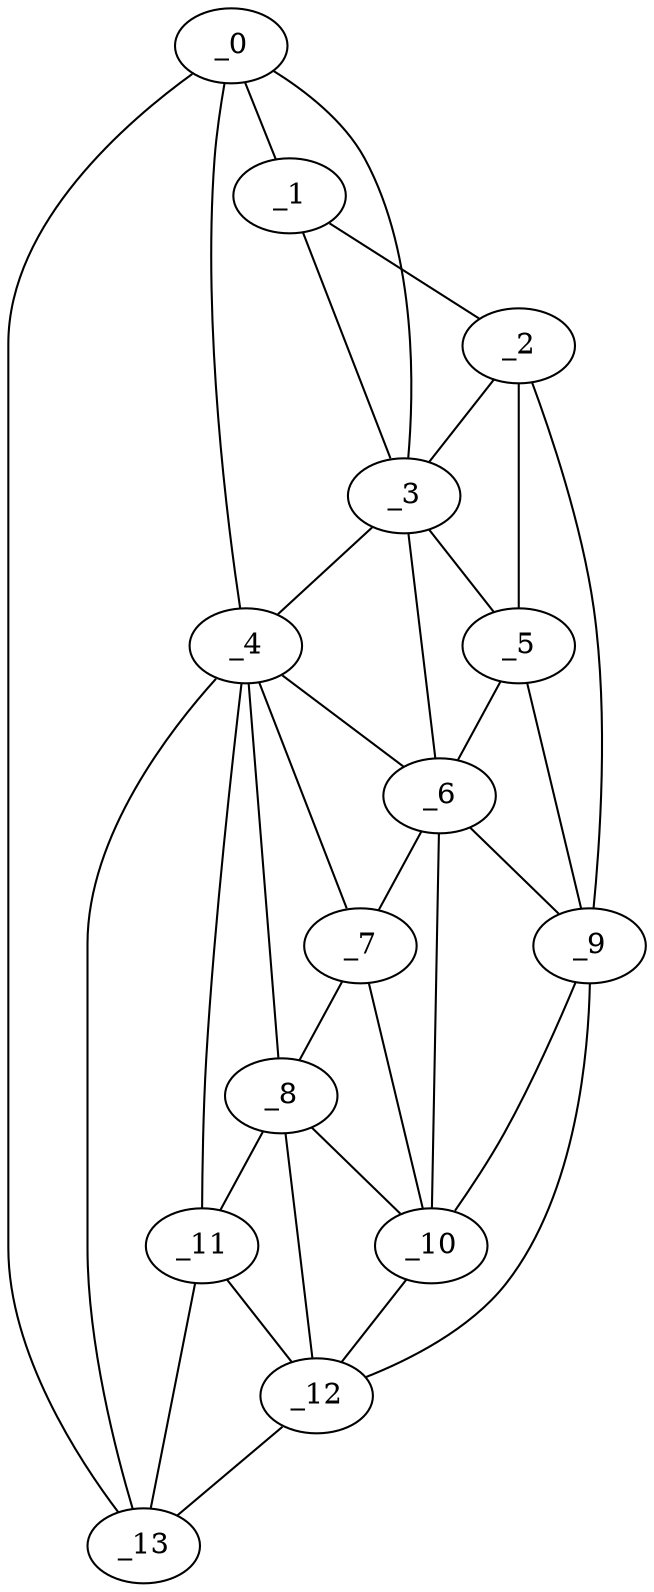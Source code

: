 graph "obj9__195.gxl" {
	_0	 [x=23,
		y=5];
	_1	 [x=29,
		y=3];
	_0 -- _1	 [valence=1];
	_3	 [x=42,
		y=13];
	_0 -- _3	 [valence=2];
	_4	 [x=42,
		y=19];
	_0 -- _4	 [valence=1];
	_13	 [x=107,
		y=105];
	_0 -- _13	 [valence=1];
	_2	 [x=32,
		y=3];
	_1 -- _2	 [valence=1];
	_1 -- _3	 [valence=1];
	_2 -- _3	 [valence=1];
	_5	 [x=54,
		y=5];
	_2 -- _5	 [valence=2];
	_9	 [x=59,
		y=3];
	_2 -- _9	 [valence=1];
	_3 -- _4	 [valence=1];
	_3 -- _5	 [valence=1];
	_6	 [x=58,
		y=15];
	_3 -- _6	 [valence=2];
	_4 -- _6	 [valence=1];
	_7	 [x=58,
		y=21];
	_4 -- _7	 [valence=2];
	_8	 [x=58,
		y=27];
	_4 -- _8	 [valence=1];
	_11	 [x=105,
		y=100];
	_4 -- _11	 [valence=2];
	_4 -- _13	 [valence=1];
	_5 -- _6	 [valence=2];
	_5 -- _9	 [valence=1];
	_6 -- _7	 [valence=2];
	_6 -- _9	 [valence=2];
	_10	 [x=66,
		y=10];
	_6 -- _10	 [valence=1];
	_7 -- _8	 [valence=2];
	_7 -- _10	 [valence=2];
	_8 -- _10	 [valence=2];
	_8 -- _11	 [valence=2];
	_12	 [x=107,
		y=11];
	_8 -- _12	 [valence=2];
	_9 -- _10	 [valence=2];
	_9 -- _12	 [valence=1];
	_10 -- _12	 [valence=2];
	_11 -- _12	 [valence=2];
	_11 -- _13	 [valence=2];
	_12 -- _13	 [valence=1];
}
